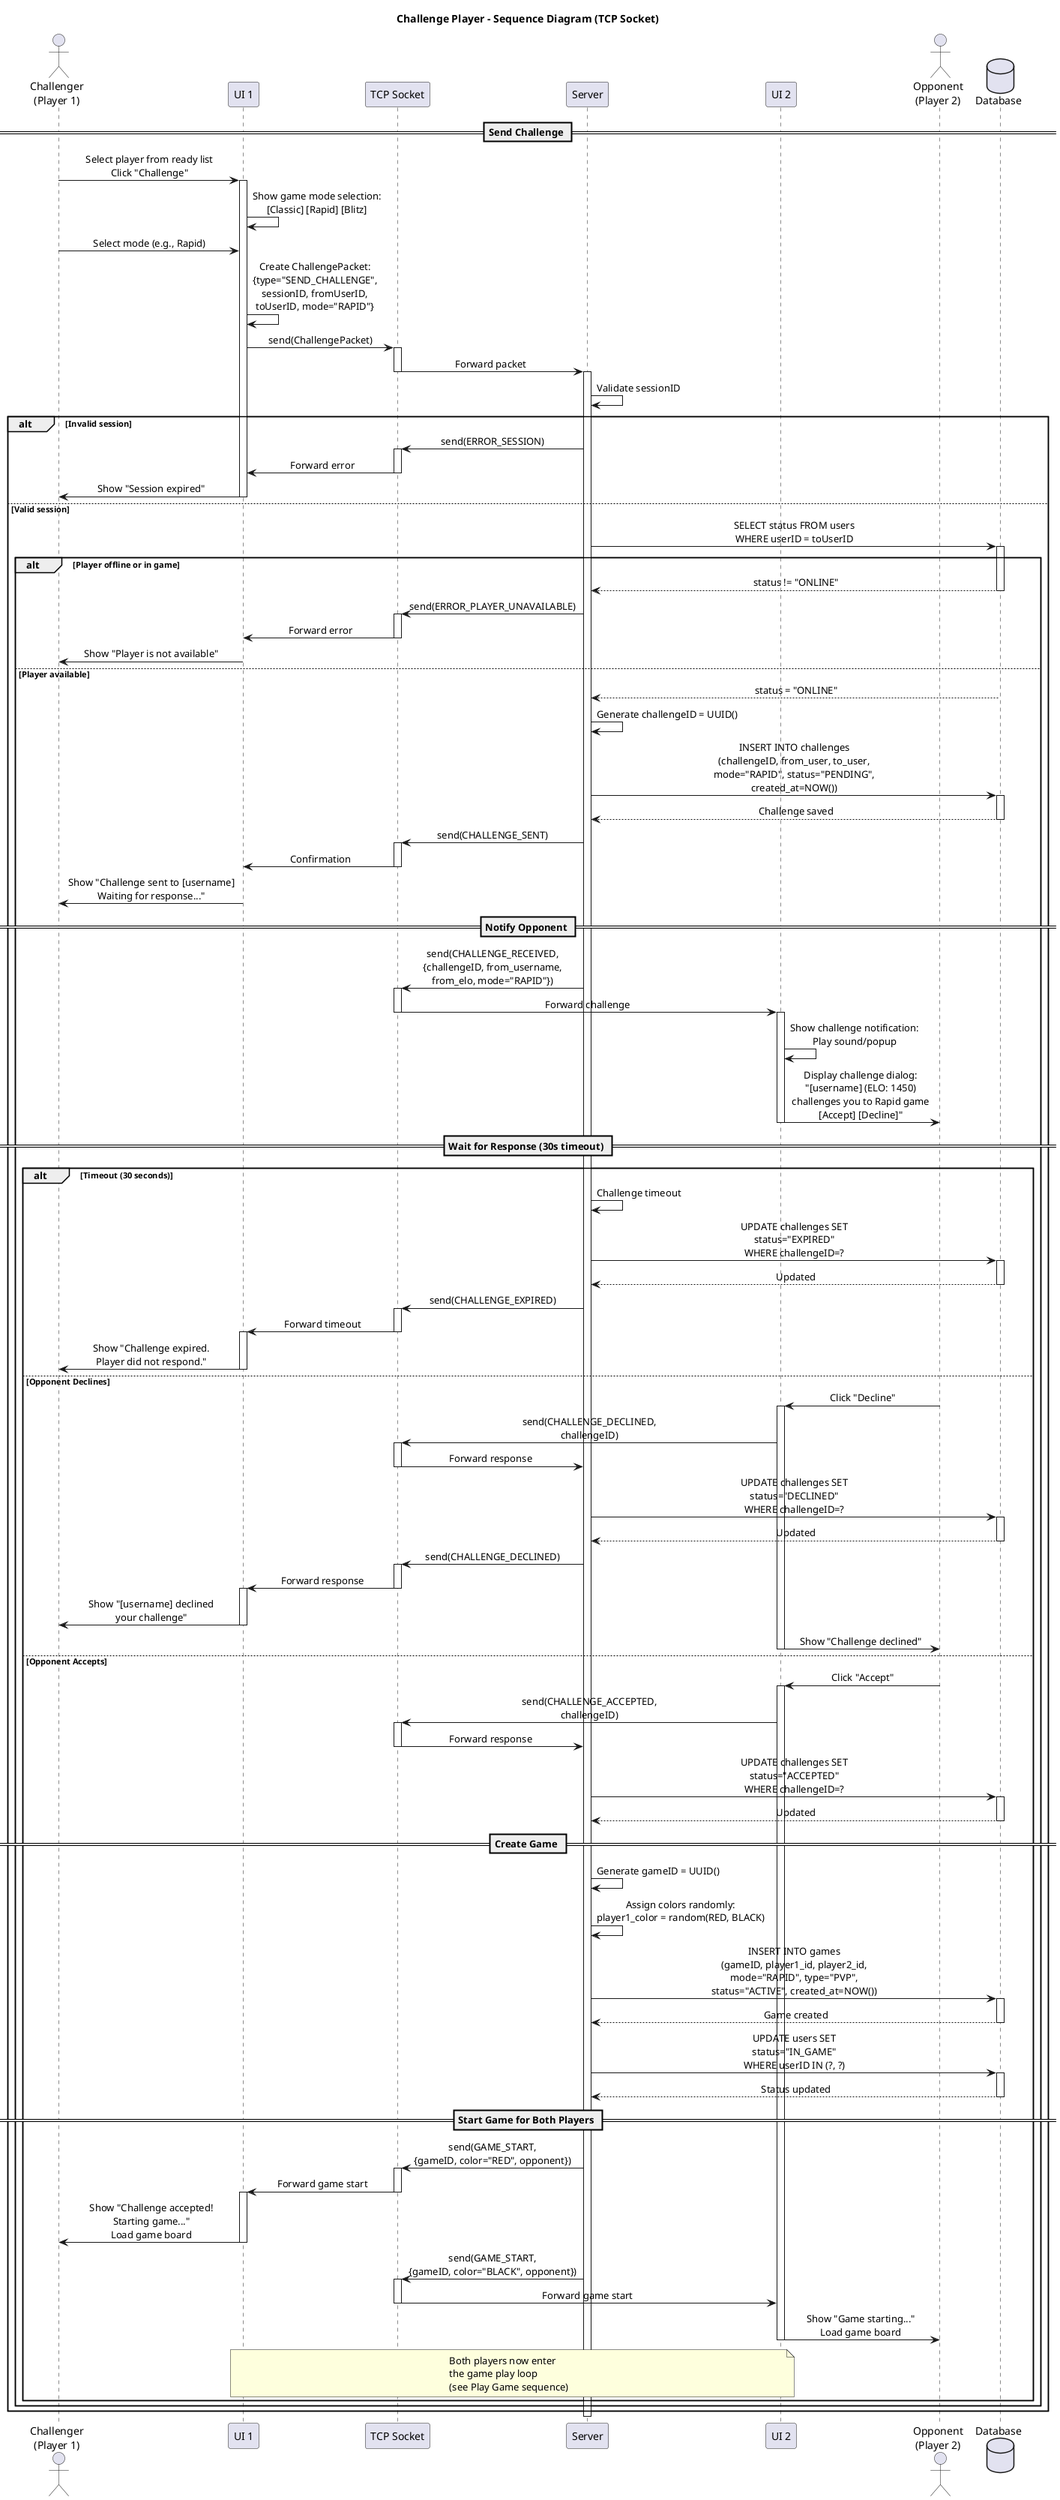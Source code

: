 @startuml
title Challenge Player - Sequence Diagram (TCP Socket)

skinparam sequenceMessageAlign center
skinparam responseMessageBelowArrow true

actor "Challenger\n(Player 1)" as P1
participant "UI 1" as C1
participant "TCP Socket" as Socket
participant "Server" as Server
participant "UI 2" as C2
actor "Opponent\n(Player 2)" as P2
database "Database" as DB

== Send Challenge ==
P1 -> C1: Select player from ready list\nClick "Challenge"
activate C1

C1 -> C1: Show game mode selection:\n[Classic] [Rapid] [Blitz]

P1 -> C1: Select mode (e.g., Rapid)

C1 -> C1: Create ChallengePacket:\n{type="SEND_CHALLENGE",\nsessionID, fromUserID,\ntoUserID, mode="RAPID"}

C1 -> Socket: send(ChallengePacket)
activate Socket
Socket -> Server: Forward packet
deactivate Socket
activate Server

Server -> Server: Validate sessionID

alt Invalid session
    Server -> Socket: send(ERROR_SESSION)
    activate Socket
    Socket -> C1: Forward error
    deactivate Socket
    C1 -> P1: Show "Session expired"
    deactivate C1
    
else Valid session
    Server -> DB: SELECT status FROM users\nWHERE userID = toUserID
    activate DB
    
    alt Player offline or in game
        DB --> Server: status != "ONLINE"
        deactivate DB
        
        Server -> Socket: send(ERROR_PLAYER_UNAVAILABLE)
        activate Socket
        Socket -> C1: Forward error
        deactivate Socket
        
        C1 -> P1: Show "Player is not available"
        deactivate C1
        
    else Player available
        DB --> Server: status = "ONLINE"
        deactivate DB
        
        Server -> Server: Generate challengeID = UUID()
        
        Server -> DB: INSERT INTO challenges\n(challengeID, from_user, to_user,\nmode="RAPID", status="PENDING",\ncreated_at=NOW())
        activate DB
        DB --> Server: Challenge saved
        deactivate DB
        
        Server -> Socket: send(CHALLENGE_SENT)
        activate Socket
        Socket -> C1: Confirmation
        deactivate Socket
        
        C1 -> P1: Show "Challenge sent to [username]\nWaiting for response..."
        deactivate C1
        
        == Notify Opponent ==
        Server -> Socket: send(CHALLENGE_RECEIVED,\n{challengeID, from_username,\nfrom_elo, mode="RAPID"})
        activate Socket
        Socket -> C2: Forward challenge
        deactivate Socket
        activate C2
        
        C2 -> C2: Show challenge notification:\nPlay sound/popup
        
        C2 -> P2: Display challenge dialog:\n"[username] (ELO: 1450)\nchallenges you to Rapid game\n[Accept] [Decline]"
        deactivate C2
        
        == Wait for Response (30s timeout) ==
        alt Timeout (30 seconds)
            Server -> Server: Challenge timeout
            
            Server -> DB: UPDATE challenges SET\nstatus="EXPIRED"\nWHERE challengeID=?
            activate DB
            DB --> Server: Updated
            deactivate DB
            
            Server -> Socket: send(CHALLENGE_EXPIRED)
            activate Socket
            Socket -> C1: Forward timeout
            deactivate Socket
            activate C1
            
            C1 -> P1: Show "Challenge expired.\nPlayer did not respond."
            deactivate C1
            
        else Opponent Declines
            P2 -> C2: Click "Decline"
            activate C2
            
            C2 -> Socket: send(CHALLENGE_DECLINED,\nchallengeID)
            activate Socket
            Socket -> Server: Forward response
            deactivate Socket
            
            Server -> DB: UPDATE challenges SET\nstatus="DECLINED"\nWHERE challengeID=?
            activate DB
            DB --> Server: Updated
            deactivate DB
            
            Server -> Socket: send(CHALLENGE_DECLINED)
            activate Socket
            Socket -> C1: Forward response
            deactivate Socket
            activate C1
            
            C1 -> P1: Show "[username] declined\nyour challenge"
            deactivate C1
            
            C2 -> P2: Show "Challenge declined"
            deactivate C2
            
        else Opponent Accepts
            P2 -> C2: Click "Accept"
            activate C2
            
            C2 -> Socket: send(CHALLENGE_ACCEPTED,\nchallengeID)
            activate Socket
            Socket -> Server: Forward response
            deactivate Socket
            
            Server -> DB: UPDATE challenges SET\nstatus="ACCEPTED"\nWHERE challengeID=?
            activate DB
            DB --> Server: Updated
            deactivate DB
            
            == Create Game ==
            Server -> Server: Generate gameID = UUID()
            Server -> Server: Assign colors randomly:\nplayer1_color = random(RED, BLACK)
            
            Server -> DB: INSERT INTO games\n(gameID, player1_id, player2_id,\nmode="RAPID", type="PVP",\nstatus="ACTIVE", created_at=NOW())
            activate DB
            DB --> Server: Game created
            deactivate DB
            
            Server -> DB: UPDATE users SET\nstatus="IN_GAME"\nWHERE userID IN (?, ?)
            activate DB
            DB --> Server: Status updated
            deactivate DB
            
            == Start Game for Both Players ==
            Server -> Socket: send(GAME_START,\n{gameID, color="RED", opponent})
            activate Socket
            Socket -> C1: Forward game start
            deactivate Socket
            activate C1
            
            C1 -> P1: Show "Challenge accepted!\nStarting game..."\nLoad game board
            deactivate C1
            
            Server -> Socket: send(GAME_START,\n{gameID, color="BLACK", opponent})
            activate Socket
            Socket -> C2: Forward game start
            deactivate Socket
            
            C2 -> P2: Show "Game starting..."\nLoad game board
            deactivate C2
            
            note over C1, C2
              Both players now enter
              the game play loop
              (see Play Game sequence)
            end note
        end
    end
end

deactivate Server

@enduml